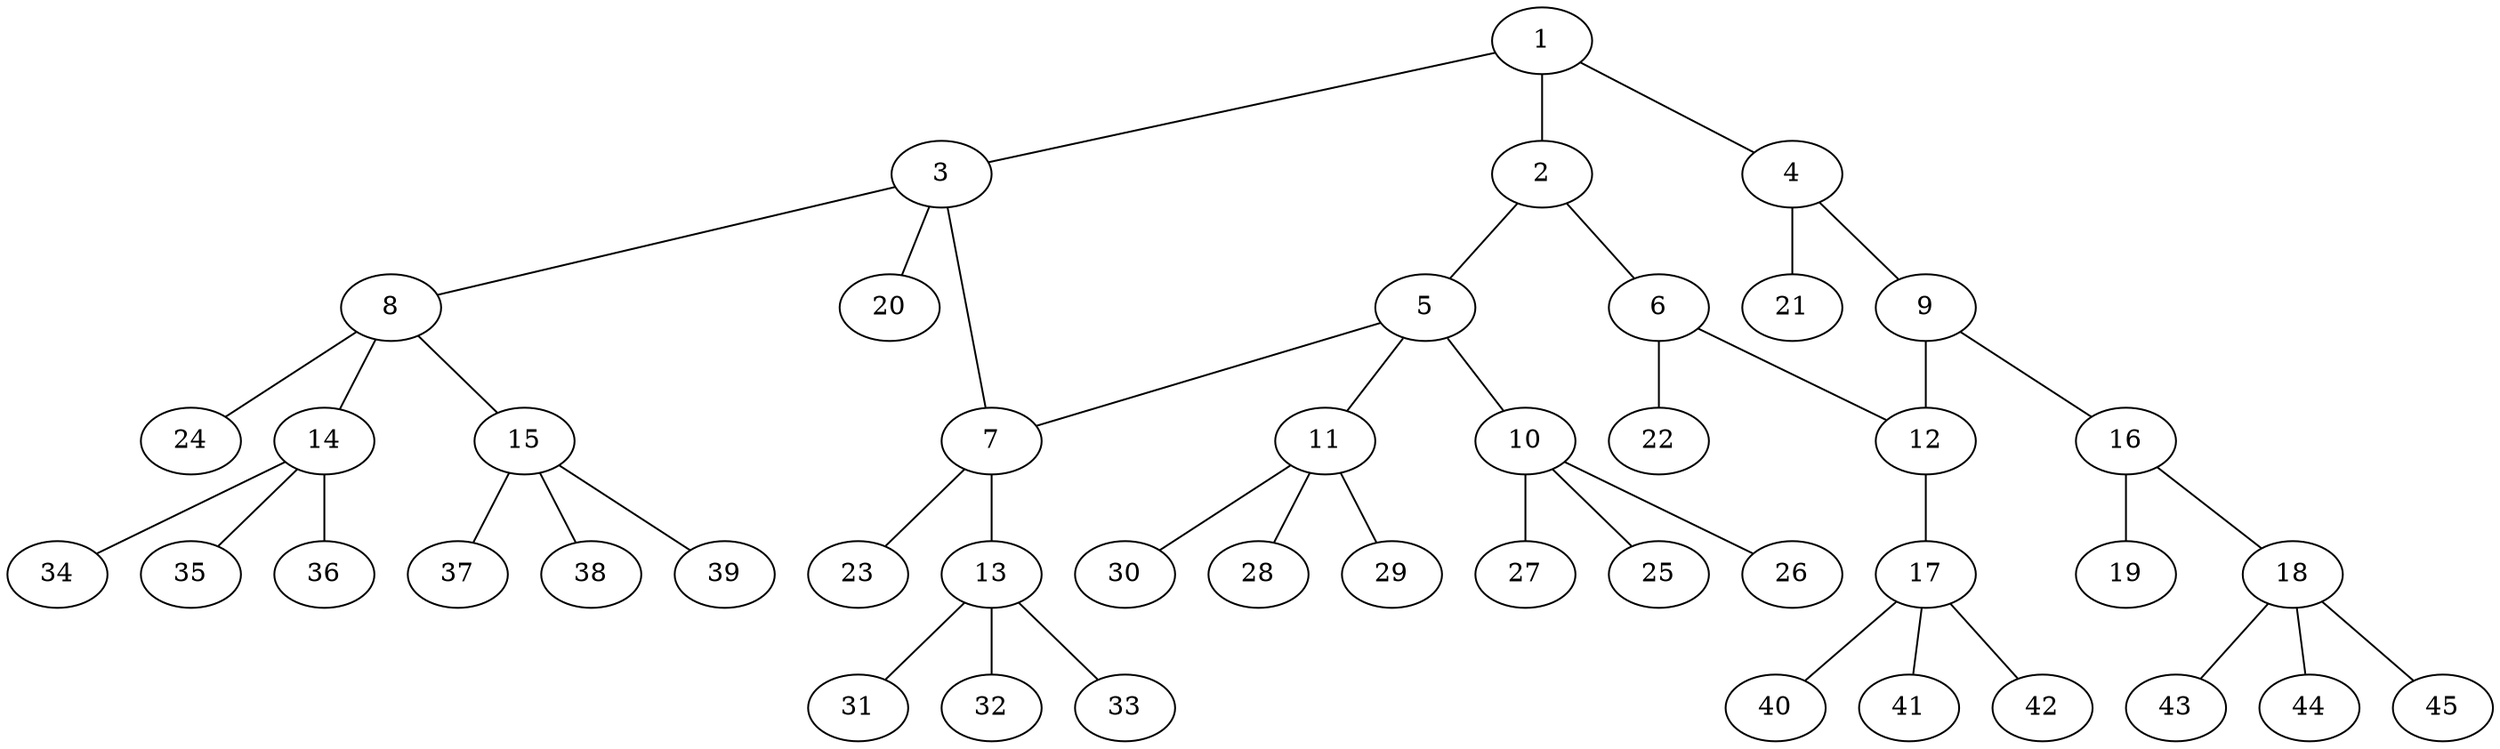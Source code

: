 graph molecule_90 {
	1	 [chem=C];
	2	 [chem=C];
	1 -- 2	 [valence=1];
	3	 [chem=C];
	1 -- 3	 [valence=1];
	4	 [chem=C];
	1 -- 4	 [valence=2];
	5	 [chem=C];
	2 -- 5	 [valence=1];
	6	 [chem=C];
	2 -- 6	 [valence=2];
	7	 [chem=C];
	3 -- 7	 [valence=1];
	8	 [chem=C];
	3 -- 8	 [valence=1];
	20	 [chem=H];
	3 -- 20	 [valence=1];
	9	 [chem=C];
	4 -- 9	 [valence=1];
	21	 [chem=H];
	4 -- 21	 [valence=1];
	5 -- 7	 [valence=1];
	10	 [chem=C];
	5 -- 10	 [valence=1];
	11	 [chem=C];
	5 -- 11	 [valence=1];
	12	 [chem=C];
	6 -- 12	 [valence=1];
	22	 [chem=H];
	6 -- 22	 [valence=1];
	13	 [chem=C];
	7 -- 13	 [valence=1];
	23	 [chem=H];
	7 -- 23	 [valence=1];
	14	 [chem=C];
	8 -- 14	 [valence=1];
	15	 [chem=C];
	8 -- 15	 [valence=1];
	24	 [chem=H];
	8 -- 24	 [valence=1];
	9 -- 12	 [valence=2];
	16	 [chem=C];
	9 -- 16	 [valence=1];
	25	 [chem=H];
	10 -- 25	 [valence=1];
	26	 [chem=H];
	10 -- 26	 [valence=1];
	27	 [chem=H];
	10 -- 27	 [valence=1];
	28	 [chem=H];
	11 -- 28	 [valence=1];
	29	 [chem=H];
	11 -- 29	 [valence=1];
	30	 [chem=H];
	11 -- 30	 [valence=1];
	17	 [chem=C];
	12 -- 17	 [valence=1];
	31	 [chem=H];
	13 -- 31	 [valence=1];
	32	 [chem=H];
	13 -- 32	 [valence=1];
	33	 [chem=H];
	13 -- 33	 [valence=1];
	34	 [chem=H];
	14 -- 34	 [valence=1];
	35	 [chem=H];
	14 -- 35	 [valence=1];
	36	 [chem=H];
	14 -- 36	 [valence=1];
	37	 [chem=H];
	15 -- 37	 [valence=1];
	38	 [chem=H];
	15 -- 38	 [valence=1];
	39	 [chem=H];
	15 -- 39	 [valence=1];
	18	 [chem=C];
	16 -- 18	 [valence=1];
	19	 [chem=O];
	16 -- 19	 [valence=2];
	40	 [chem=H];
	17 -- 40	 [valence=1];
	41	 [chem=H];
	17 -- 41	 [valence=1];
	42	 [chem=H];
	17 -- 42	 [valence=1];
	43	 [chem=H];
	18 -- 43	 [valence=1];
	44	 [chem=H];
	18 -- 44	 [valence=1];
	45	 [chem=H];
	18 -- 45	 [valence=1];
}
